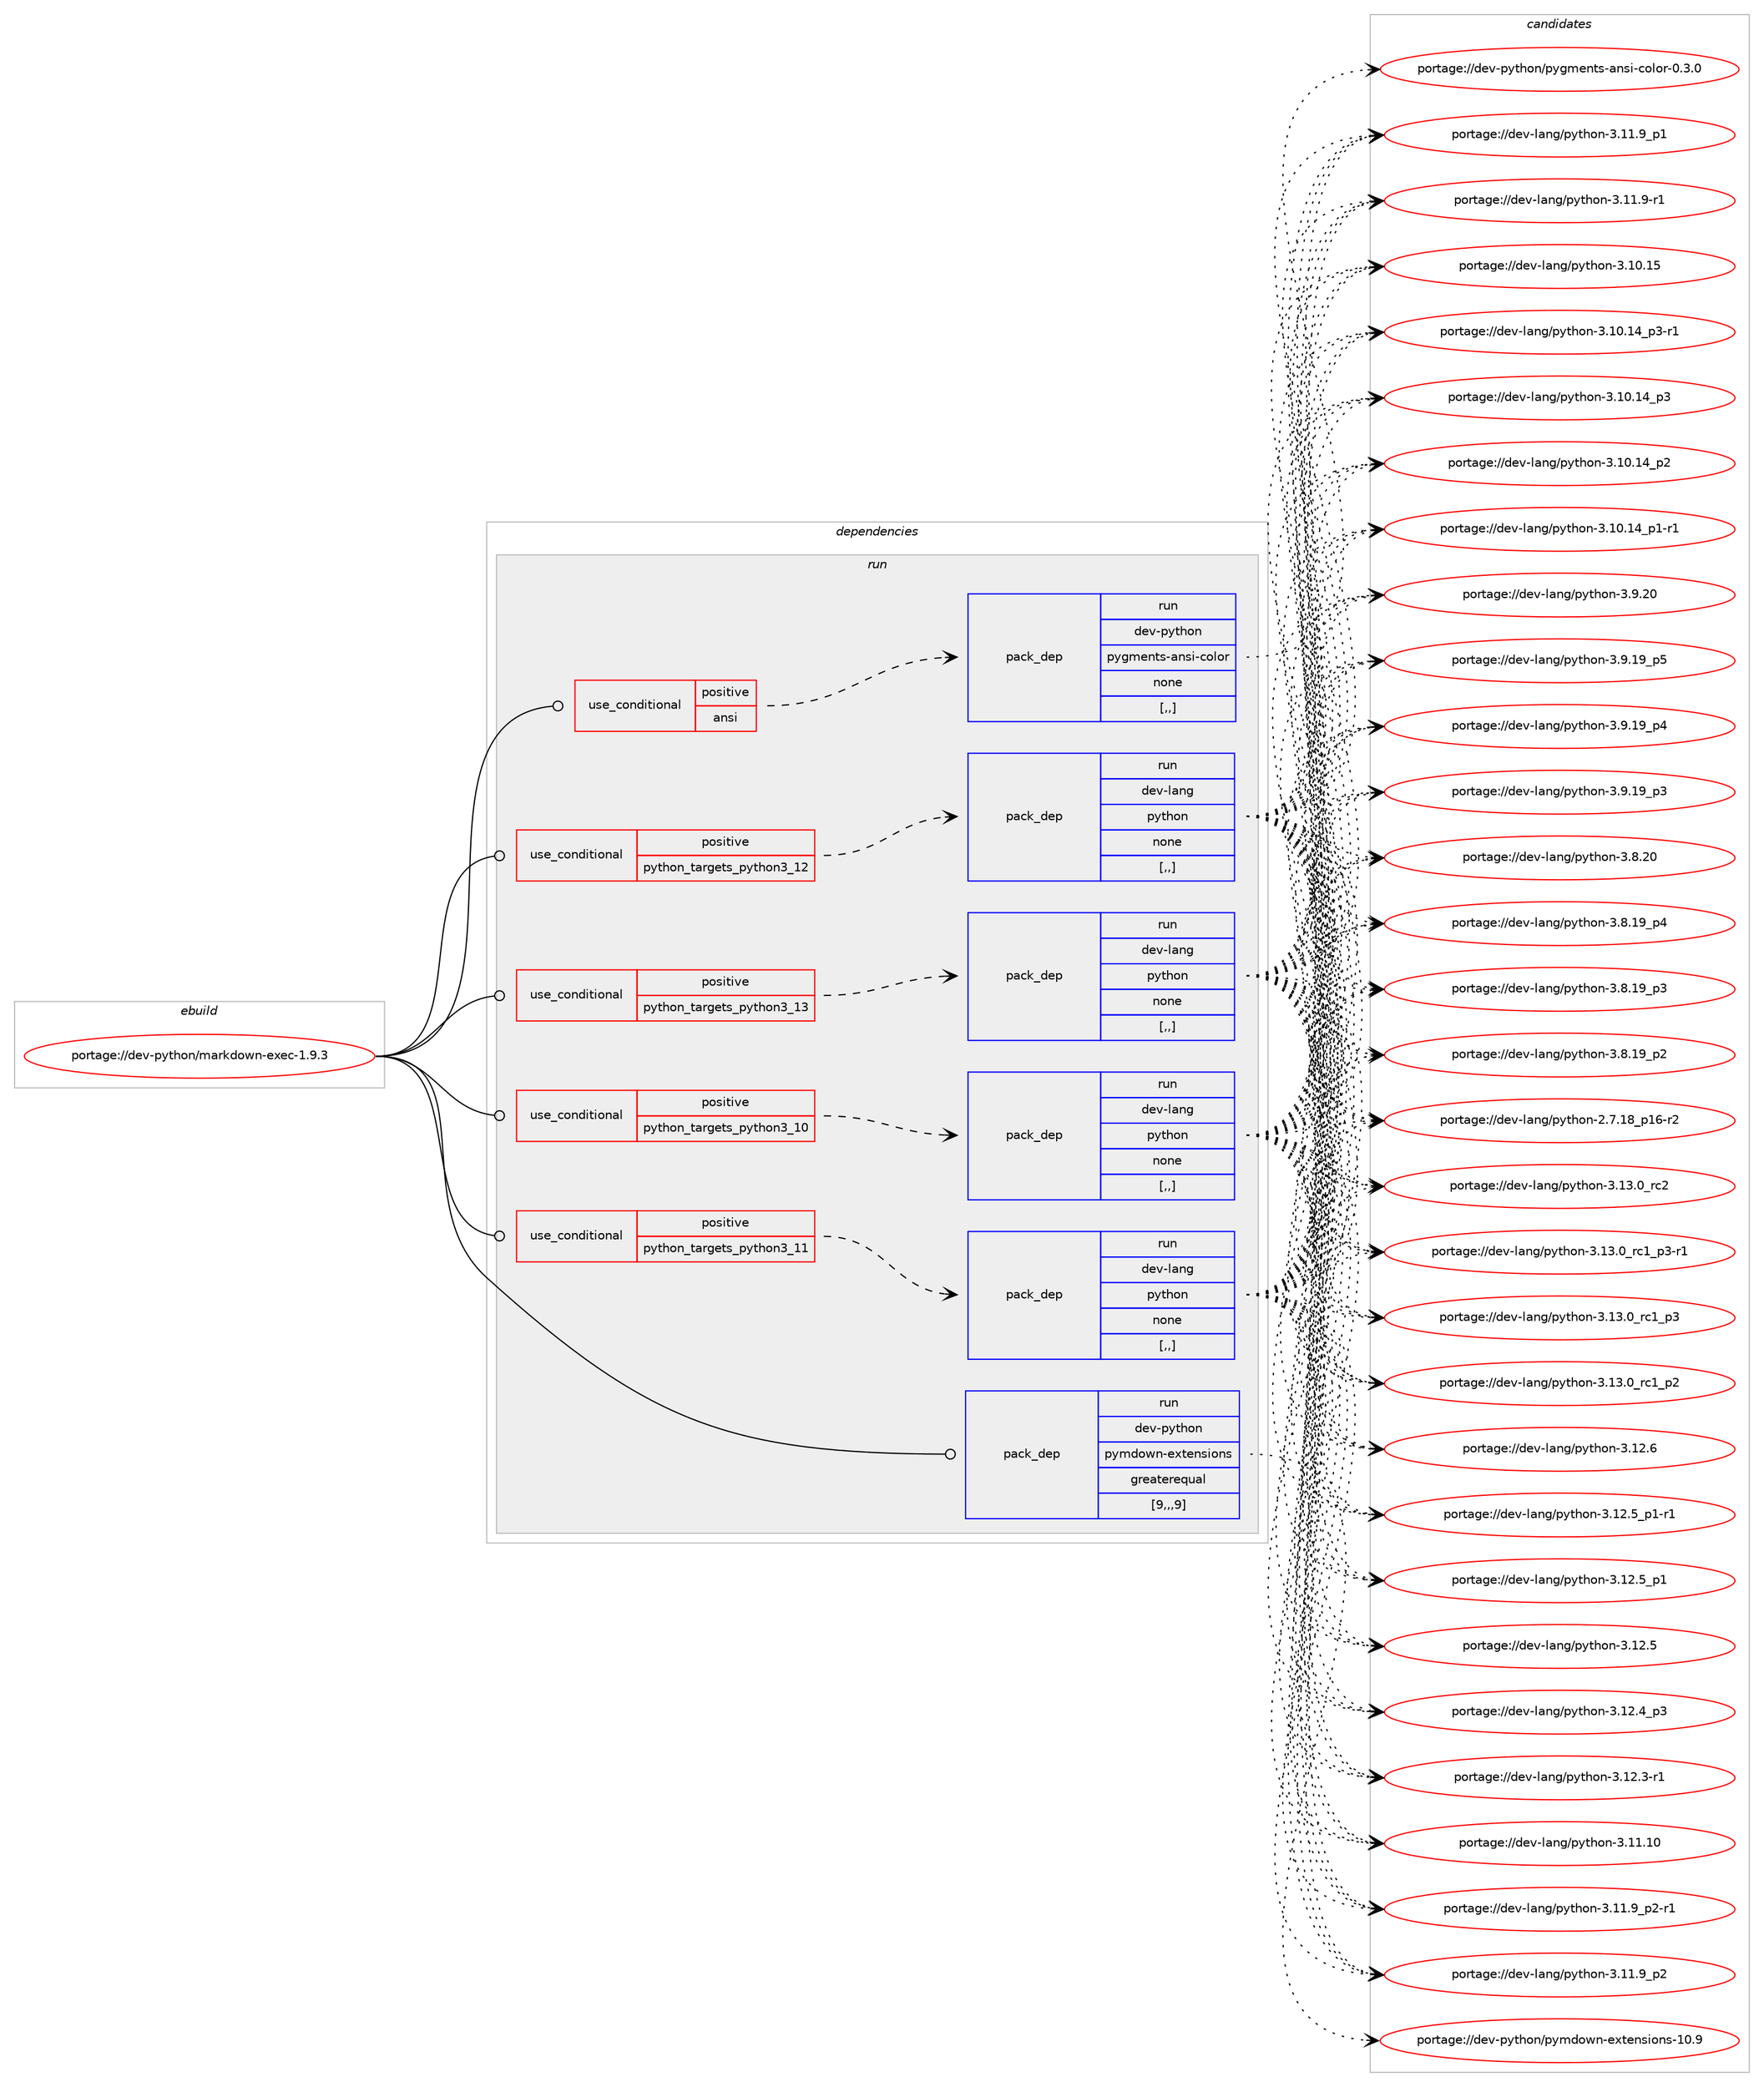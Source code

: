digraph prolog {

# *************
# Graph options
# *************

newrank=true;
concentrate=true;
compound=true;
graph [rankdir=LR,fontname=Helvetica,fontsize=10,ranksep=1.5];#, ranksep=2.5, nodesep=0.2];
edge  [arrowhead=vee];
node  [fontname=Helvetica,fontsize=10];

# **********
# The ebuild
# **********

subgraph cluster_leftcol {
color=gray;
label=<<i>ebuild</i>>;
id [label="portage://dev-python/markdown-exec-1.9.3", color=red, width=4, href="../dev-python/markdown-exec-1.9.3.svg"];
}

# ****************
# The dependencies
# ****************

subgraph cluster_midcol {
color=gray;
label=<<i>dependencies</i>>;
subgraph cluster_compile {
fillcolor="#eeeeee";
style=filled;
label=<<i>compile</i>>;
}
subgraph cluster_compileandrun {
fillcolor="#eeeeee";
style=filled;
label=<<i>compile and run</i>>;
}
subgraph cluster_run {
fillcolor="#eeeeee";
style=filled;
label=<<i>run</i>>;
subgraph cond164922 {
dependency645065 [label=<<TABLE BORDER="0" CELLBORDER="1" CELLSPACING="0" CELLPADDING="4"><TR><TD ROWSPAN="3" CELLPADDING="10">use_conditional</TD></TR><TR><TD>positive</TD></TR><TR><TD>ansi</TD></TR></TABLE>>, shape=none, color=red];
subgraph pack475324 {
dependency645066 [label=<<TABLE BORDER="0" CELLBORDER="1" CELLSPACING="0" CELLPADDING="4" WIDTH="220"><TR><TD ROWSPAN="6" CELLPADDING="30">pack_dep</TD></TR><TR><TD WIDTH="110">run</TD></TR><TR><TD>dev-python</TD></TR><TR><TD>pygments-ansi-color</TD></TR><TR><TD>none</TD></TR><TR><TD>[,,]</TD></TR></TABLE>>, shape=none, color=blue];
}
dependency645065:e -> dependency645066:w [weight=20,style="dashed",arrowhead="vee"];
}
id:e -> dependency645065:w [weight=20,style="solid",arrowhead="odot"];
subgraph cond164923 {
dependency645067 [label=<<TABLE BORDER="0" CELLBORDER="1" CELLSPACING="0" CELLPADDING="4"><TR><TD ROWSPAN="3" CELLPADDING="10">use_conditional</TD></TR><TR><TD>positive</TD></TR><TR><TD>python_targets_python3_10</TD></TR></TABLE>>, shape=none, color=red];
subgraph pack475325 {
dependency645068 [label=<<TABLE BORDER="0" CELLBORDER="1" CELLSPACING="0" CELLPADDING="4" WIDTH="220"><TR><TD ROWSPAN="6" CELLPADDING="30">pack_dep</TD></TR><TR><TD WIDTH="110">run</TD></TR><TR><TD>dev-lang</TD></TR><TR><TD>python</TD></TR><TR><TD>none</TD></TR><TR><TD>[,,]</TD></TR></TABLE>>, shape=none, color=blue];
}
dependency645067:e -> dependency645068:w [weight=20,style="dashed",arrowhead="vee"];
}
id:e -> dependency645067:w [weight=20,style="solid",arrowhead="odot"];
subgraph cond164924 {
dependency645069 [label=<<TABLE BORDER="0" CELLBORDER="1" CELLSPACING="0" CELLPADDING="4"><TR><TD ROWSPAN="3" CELLPADDING="10">use_conditional</TD></TR><TR><TD>positive</TD></TR><TR><TD>python_targets_python3_11</TD></TR></TABLE>>, shape=none, color=red];
subgraph pack475326 {
dependency645070 [label=<<TABLE BORDER="0" CELLBORDER="1" CELLSPACING="0" CELLPADDING="4" WIDTH="220"><TR><TD ROWSPAN="6" CELLPADDING="30">pack_dep</TD></TR><TR><TD WIDTH="110">run</TD></TR><TR><TD>dev-lang</TD></TR><TR><TD>python</TD></TR><TR><TD>none</TD></TR><TR><TD>[,,]</TD></TR></TABLE>>, shape=none, color=blue];
}
dependency645069:e -> dependency645070:w [weight=20,style="dashed",arrowhead="vee"];
}
id:e -> dependency645069:w [weight=20,style="solid",arrowhead="odot"];
subgraph cond164925 {
dependency645071 [label=<<TABLE BORDER="0" CELLBORDER="1" CELLSPACING="0" CELLPADDING="4"><TR><TD ROWSPAN="3" CELLPADDING="10">use_conditional</TD></TR><TR><TD>positive</TD></TR><TR><TD>python_targets_python3_12</TD></TR></TABLE>>, shape=none, color=red];
subgraph pack475327 {
dependency645072 [label=<<TABLE BORDER="0" CELLBORDER="1" CELLSPACING="0" CELLPADDING="4" WIDTH="220"><TR><TD ROWSPAN="6" CELLPADDING="30">pack_dep</TD></TR><TR><TD WIDTH="110">run</TD></TR><TR><TD>dev-lang</TD></TR><TR><TD>python</TD></TR><TR><TD>none</TD></TR><TR><TD>[,,]</TD></TR></TABLE>>, shape=none, color=blue];
}
dependency645071:e -> dependency645072:w [weight=20,style="dashed",arrowhead="vee"];
}
id:e -> dependency645071:w [weight=20,style="solid",arrowhead="odot"];
subgraph cond164926 {
dependency645073 [label=<<TABLE BORDER="0" CELLBORDER="1" CELLSPACING="0" CELLPADDING="4"><TR><TD ROWSPAN="3" CELLPADDING="10">use_conditional</TD></TR><TR><TD>positive</TD></TR><TR><TD>python_targets_python3_13</TD></TR></TABLE>>, shape=none, color=red];
subgraph pack475328 {
dependency645074 [label=<<TABLE BORDER="0" CELLBORDER="1" CELLSPACING="0" CELLPADDING="4" WIDTH="220"><TR><TD ROWSPAN="6" CELLPADDING="30">pack_dep</TD></TR><TR><TD WIDTH="110">run</TD></TR><TR><TD>dev-lang</TD></TR><TR><TD>python</TD></TR><TR><TD>none</TD></TR><TR><TD>[,,]</TD></TR></TABLE>>, shape=none, color=blue];
}
dependency645073:e -> dependency645074:w [weight=20,style="dashed",arrowhead="vee"];
}
id:e -> dependency645073:w [weight=20,style="solid",arrowhead="odot"];
subgraph pack475329 {
dependency645075 [label=<<TABLE BORDER="0" CELLBORDER="1" CELLSPACING="0" CELLPADDING="4" WIDTH="220"><TR><TD ROWSPAN="6" CELLPADDING="30">pack_dep</TD></TR><TR><TD WIDTH="110">run</TD></TR><TR><TD>dev-python</TD></TR><TR><TD>pymdown-extensions</TD></TR><TR><TD>greaterequal</TD></TR><TR><TD>[9,,,9]</TD></TR></TABLE>>, shape=none, color=blue];
}
id:e -> dependency645075:w [weight=20,style="solid",arrowhead="odot"];
}
}

# **************
# The candidates
# **************

subgraph cluster_choices {
rank=same;
color=gray;
label=<<i>candidates</i>>;

subgraph choice475324 {
color=black;
nodesep=1;
choice100101118451121211161041111104711212110310910111011611545971101151054599111108111114454846514648 [label="portage://dev-python/pygments-ansi-color-0.3.0", color=red, width=4,href="../dev-python/pygments-ansi-color-0.3.0.svg"];
dependency645066:e -> choice100101118451121211161041111104711212110310910111011611545971101151054599111108111114454846514648:w [style=dotted,weight="100"];
}
subgraph choice475325 {
color=black;
nodesep=1;
choice10010111845108971101034711212111610411111045514649514648951149950 [label="portage://dev-lang/python-3.13.0_rc2", color=red, width=4,href="../dev-lang/python-3.13.0_rc2.svg"];
choice1001011184510897110103471121211161041111104551464951464895114994995112514511449 [label="portage://dev-lang/python-3.13.0_rc1_p3-r1", color=red, width=4,href="../dev-lang/python-3.13.0_rc1_p3-r1.svg"];
choice100101118451089711010347112121116104111110455146495146489511499499511251 [label="portage://dev-lang/python-3.13.0_rc1_p3", color=red, width=4,href="../dev-lang/python-3.13.0_rc1_p3.svg"];
choice100101118451089711010347112121116104111110455146495146489511499499511250 [label="portage://dev-lang/python-3.13.0_rc1_p2", color=red, width=4,href="../dev-lang/python-3.13.0_rc1_p2.svg"];
choice10010111845108971101034711212111610411111045514649504654 [label="portage://dev-lang/python-3.12.6", color=red, width=4,href="../dev-lang/python-3.12.6.svg"];
choice1001011184510897110103471121211161041111104551464950465395112494511449 [label="portage://dev-lang/python-3.12.5_p1-r1", color=red, width=4,href="../dev-lang/python-3.12.5_p1-r1.svg"];
choice100101118451089711010347112121116104111110455146495046539511249 [label="portage://dev-lang/python-3.12.5_p1", color=red, width=4,href="../dev-lang/python-3.12.5_p1.svg"];
choice10010111845108971101034711212111610411111045514649504653 [label="portage://dev-lang/python-3.12.5", color=red, width=4,href="../dev-lang/python-3.12.5.svg"];
choice100101118451089711010347112121116104111110455146495046529511251 [label="portage://dev-lang/python-3.12.4_p3", color=red, width=4,href="../dev-lang/python-3.12.4_p3.svg"];
choice100101118451089711010347112121116104111110455146495046514511449 [label="portage://dev-lang/python-3.12.3-r1", color=red, width=4,href="../dev-lang/python-3.12.3-r1.svg"];
choice1001011184510897110103471121211161041111104551464949464948 [label="portage://dev-lang/python-3.11.10", color=red, width=4,href="../dev-lang/python-3.11.10.svg"];
choice1001011184510897110103471121211161041111104551464949465795112504511449 [label="portage://dev-lang/python-3.11.9_p2-r1", color=red, width=4,href="../dev-lang/python-3.11.9_p2-r1.svg"];
choice100101118451089711010347112121116104111110455146494946579511250 [label="portage://dev-lang/python-3.11.9_p2", color=red, width=4,href="../dev-lang/python-3.11.9_p2.svg"];
choice100101118451089711010347112121116104111110455146494946579511249 [label="portage://dev-lang/python-3.11.9_p1", color=red, width=4,href="../dev-lang/python-3.11.9_p1.svg"];
choice100101118451089711010347112121116104111110455146494946574511449 [label="portage://dev-lang/python-3.11.9-r1", color=red, width=4,href="../dev-lang/python-3.11.9-r1.svg"];
choice1001011184510897110103471121211161041111104551464948464953 [label="portage://dev-lang/python-3.10.15", color=red, width=4,href="../dev-lang/python-3.10.15.svg"];
choice100101118451089711010347112121116104111110455146494846495295112514511449 [label="portage://dev-lang/python-3.10.14_p3-r1", color=red, width=4,href="../dev-lang/python-3.10.14_p3-r1.svg"];
choice10010111845108971101034711212111610411111045514649484649529511251 [label="portage://dev-lang/python-3.10.14_p3", color=red, width=4,href="../dev-lang/python-3.10.14_p3.svg"];
choice10010111845108971101034711212111610411111045514649484649529511250 [label="portage://dev-lang/python-3.10.14_p2", color=red, width=4,href="../dev-lang/python-3.10.14_p2.svg"];
choice100101118451089711010347112121116104111110455146494846495295112494511449 [label="portage://dev-lang/python-3.10.14_p1-r1", color=red, width=4,href="../dev-lang/python-3.10.14_p1-r1.svg"];
choice10010111845108971101034711212111610411111045514657465048 [label="portage://dev-lang/python-3.9.20", color=red, width=4,href="../dev-lang/python-3.9.20.svg"];
choice100101118451089711010347112121116104111110455146574649579511253 [label="portage://dev-lang/python-3.9.19_p5", color=red, width=4,href="../dev-lang/python-3.9.19_p5.svg"];
choice100101118451089711010347112121116104111110455146574649579511252 [label="portage://dev-lang/python-3.9.19_p4", color=red, width=4,href="../dev-lang/python-3.9.19_p4.svg"];
choice100101118451089711010347112121116104111110455146574649579511251 [label="portage://dev-lang/python-3.9.19_p3", color=red, width=4,href="../dev-lang/python-3.9.19_p3.svg"];
choice10010111845108971101034711212111610411111045514656465048 [label="portage://dev-lang/python-3.8.20", color=red, width=4,href="../dev-lang/python-3.8.20.svg"];
choice100101118451089711010347112121116104111110455146564649579511252 [label="portage://dev-lang/python-3.8.19_p4", color=red, width=4,href="../dev-lang/python-3.8.19_p4.svg"];
choice100101118451089711010347112121116104111110455146564649579511251 [label="portage://dev-lang/python-3.8.19_p3", color=red, width=4,href="../dev-lang/python-3.8.19_p3.svg"];
choice100101118451089711010347112121116104111110455146564649579511250 [label="portage://dev-lang/python-3.8.19_p2", color=red, width=4,href="../dev-lang/python-3.8.19_p2.svg"];
choice100101118451089711010347112121116104111110455046554649569511249544511450 [label="portage://dev-lang/python-2.7.18_p16-r2", color=red, width=4,href="../dev-lang/python-2.7.18_p16-r2.svg"];
dependency645068:e -> choice10010111845108971101034711212111610411111045514649514648951149950:w [style=dotted,weight="100"];
dependency645068:e -> choice1001011184510897110103471121211161041111104551464951464895114994995112514511449:w [style=dotted,weight="100"];
dependency645068:e -> choice100101118451089711010347112121116104111110455146495146489511499499511251:w [style=dotted,weight="100"];
dependency645068:e -> choice100101118451089711010347112121116104111110455146495146489511499499511250:w [style=dotted,weight="100"];
dependency645068:e -> choice10010111845108971101034711212111610411111045514649504654:w [style=dotted,weight="100"];
dependency645068:e -> choice1001011184510897110103471121211161041111104551464950465395112494511449:w [style=dotted,weight="100"];
dependency645068:e -> choice100101118451089711010347112121116104111110455146495046539511249:w [style=dotted,weight="100"];
dependency645068:e -> choice10010111845108971101034711212111610411111045514649504653:w [style=dotted,weight="100"];
dependency645068:e -> choice100101118451089711010347112121116104111110455146495046529511251:w [style=dotted,weight="100"];
dependency645068:e -> choice100101118451089711010347112121116104111110455146495046514511449:w [style=dotted,weight="100"];
dependency645068:e -> choice1001011184510897110103471121211161041111104551464949464948:w [style=dotted,weight="100"];
dependency645068:e -> choice1001011184510897110103471121211161041111104551464949465795112504511449:w [style=dotted,weight="100"];
dependency645068:e -> choice100101118451089711010347112121116104111110455146494946579511250:w [style=dotted,weight="100"];
dependency645068:e -> choice100101118451089711010347112121116104111110455146494946579511249:w [style=dotted,weight="100"];
dependency645068:e -> choice100101118451089711010347112121116104111110455146494946574511449:w [style=dotted,weight="100"];
dependency645068:e -> choice1001011184510897110103471121211161041111104551464948464953:w [style=dotted,weight="100"];
dependency645068:e -> choice100101118451089711010347112121116104111110455146494846495295112514511449:w [style=dotted,weight="100"];
dependency645068:e -> choice10010111845108971101034711212111610411111045514649484649529511251:w [style=dotted,weight="100"];
dependency645068:e -> choice10010111845108971101034711212111610411111045514649484649529511250:w [style=dotted,weight="100"];
dependency645068:e -> choice100101118451089711010347112121116104111110455146494846495295112494511449:w [style=dotted,weight="100"];
dependency645068:e -> choice10010111845108971101034711212111610411111045514657465048:w [style=dotted,weight="100"];
dependency645068:e -> choice100101118451089711010347112121116104111110455146574649579511253:w [style=dotted,weight="100"];
dependency645068:e -> choice100101118451089711010347112121116104111110455146574649579511252:w [style=dotted,weight="100"];
dependency645068:e -> choice100101118451089711010347112121116104111110455146574649579511251:w [style=dotted,weight="100"];
dependency645068:e -> choice10010111845108971101034711212111610411111045514656465048:w [style=dotted,weight="100"];
dependency645068:e -> choice100101118451089711010347112121116104111110455146564649579511252:w [style=dotted,weight="100"];
dependency645068:e -> choice100101118451089711010347112121116104111110455146564649579511251:w [style=dotted,weight="100"];
dependency645068:e -> choice100101118451089711010347112121116104111110455146564649579511250:w [style=dotted,weight="100"];
dependency645068:e -> choice100101118451089711010347112121116104111110455046554649569511249544511450:w [style=dotted,weight="100"];
}
subgraph choice475326 {
color=black;
nodesep=1;
choice10010111845108971101034711212111610411111045514649514648951149950 [label="portage://dev-lang/python-3.13.0_rc2", color=red, width=4,href="../dev-lang/python-3.13.0_rc2.svg"];
choice1001011184510897110103471121211161041111104551464951464895114994995112514511449 [label="portage://dev-lang/python-3.13.0_rc1_p3-r1", color=red, width=4,href="../dev-lang/python-3.13.0_rc1_p3-r1.svg"];
choice100101118451089711010347112121116104111110455146495146489511499499511251 [label="portage://dev-lang/python-3.13.0_rc1_p3", color=red, width=4,href="../dev-lang/python-3.13.0_rc1_p3.svg"];
choice100101118451089711010347112121116104111110455146495146489511499499511250 [label="portage://dev-lang/python-3.13.0_rc1_p2", color=red, width=4,href="../dev-lang/python-3.13.0_rc1_p2.svg"];
choice10010111845108971101034711212111610411111045514649504654 [label="portage://dev-lang/python-3.12.6", color=red, width=4,href="../dev-lang/python-3.12.6.svg"];
choice1001011184510897110103471121211161041111104551464950465395112494511449 [label="portage://dev-lang/python-3.12.5_p1-r1", color=red, width=4,href="../dev-lang/python-3.12.5_p1-r1.svg"];
choice100101118451089711010347112121116104111110455146495046539511249 [label="portage://dev-lang/python-3.12.5_p1", color=red, width=4,href="../dev-lang/python-3.12.5_p1.svg"];
choice10010111845108971101034711212111610411111045514649504653 [label="portage://dev-lang/python-3.12.5", color=red, width=4,href="../dev-lang/python-3.12.5.svg"];
choice100101118451089711010347112121116104111110455146495046529511251 [label="portage://dev-lang/python-3.12.4_p3", color=red, width=4,href="../dev-lang/python-3.12.4_p3.svg"];
choice100101118451089711010347112121116104111110455146495046514511449 [label="portage://dev-lang/python-3.12.3-r1", color=red, width=4,href="../dev-lang/python-3.12.3-r1.svg"];
choice1001011184510897110103471121211161041111104551464949464948 [label="portage://dev-lang/python-3.11.10", color=red, width=4,href="../dev-lang/python-3.11.10.svg"];
choice1001011184510897110103471121211161041111104551464949465795112504511449 [label="portage://dev-lang/python-3.11.9_p2-r1", color=red, width=4,href="../dev-lang/python-3.11.9_p2-r1.svg"];
choice100101118451089711010347112121116104111110455146494946579511250 [label="portage://dev-lang/python-3.11.9_p2", color=red, width=4,href="../dev-lang/python-3.11.9_p2.svg"];
choice100101118451089711010347112121116104111110455146494946579511249 [label="portage://dev-lang/python-3.11.9_p1", color=red, width=4,href="../dev-lang/python-3.11.9_p1.svg"];
choice100101118451089711010347112121116104111110455146494946574511449 [label="portage://dev-lang/python-3.11.9-r1", color=red, width=4,href="../dev-lang/python-3.11.9-r1.svg"];
choice1001011184510897110103471121211161041111104551464948464953 [label="portage://dev-lang/python-3.10.15", color=red, width=4,href="../dev-lang/python-3.10.15.svg"];
choice100101118451089711010347112121116104111110455146494846495295112514511449 [label="portage://dev-lang/python-3.10.14_p3-r1", color=red, width=4,href="../dev-lang/python-3.10.14_p3-r1.svg"];
choice10010111845108971101034711212111610411111045514649484649529511251 [label="portage://dev-lang/python-3.10.14_p3", color=red, width=4,href="../dev-lang/python-3.10.14_p3.svg"];
choice10010111845108971101034711212111610411111045514649484649529511250 [label="portage://dev-lang/python-3.10.14_p2", color=red, width=4,href="../dev-lang/python-3.10.14_p2.svg"];
choice100101118451089711010347112121116104111110455146494846495295112494511449 [label="portage://dev-lang/python-3.10.14_p1-r1", color=red, width=4,href="../dev-lang/python-3.10.14_p1-r1.svg"];
choice10010111845108971101034711212111610411111045514657465048 [label="portage://dev-lang/python-3.9.20", color=red, width=4,href="../dev-lang/python-3.9.20.svg"];
choice100101118451089711010347112121116104111110455146574649579511253 [label="portage://dev-lang/python-3.9.19_p5", color=red, width=4,href="../dev-lang/python-3.9.19_p5.svg"];
choice100101118451089711010347112121116104111110455146574649579511252 [label="portage://dev-lang/python-3.9.19_p4", color=red, width=4,href="../dev-lang/python-3.9.19_p4.svg"];
choice100101118451089711010347112121116104111110455146574649579511251 [label="portage://dev-lang/python-3.9.19_p3", color=red, width=4,href="../dev-lang/python-3.9.19_p3.svg"];
choice10010111845108971101034711212111610411111045514656465048 [label="portage://dev-lang/python-3.8.20", color=red, width=4,href="../dev-lang/python-3.8.20.svg"];
choice100101118451089711010347112121116104111110455146564649579511252 [label="portage://dev-lang/python-3.8.19_p4", color=red, width=4,href="../dev-lang/python-3.8.19_p4.svg"];
choice100101118451089711010347112121116104111110455146564649579511251 [label="portage://dev-lang/python-3.8.19_p3", color=red, width=4,href="../dev-lang/python-3.8.19_p3.svg"];
choice100101118451089711010347112121116104111110455146564649579511250 [label="portage://dev-lang/python-3.8.19_p2", color=red, width=4,href="../dev-lang/python-3.8.19_p2.svg"];
choice100101118451089711010347112121116104111110455046554649569511249544511450 [label="portage://dev-lang/python-2.7.18_p16-r2", color=red, width=4,href="../dev-lang/python-2.7.18_p16-r2.svg"];
dependency645070:e -> choice10010111845108971101034711212111610411111045514649514648951149950:w [style=dotted,weight="100"];
dependency645070:e -> choice1001011184510897110103471121211161041111104551464951464895114994995112514511449:w [style=dotted,weight="100"];
dependency645070:e -> choice100101118451089711010347112121116104111110455146495146489511499499511251:w [style=dotted,weight="100"];
dependency645070:e -> choice100101118451089711010347112121116104111110455146495146489511499499511250:w [style=dotted,weight="100"];
dependency645070:e -> choice10010111845108971101034711212111610411111045514649504654:w [style=dotted,weight="100"];
dependency645070:e -> choice1001011184510897110103471121211161041111104551464950465395112494511449:w [style=dotted,weight="100"];
dependency645070:e -> choice100101118451089711010347112121116104111110455146495046539511249:w [style=dotted,weight="100"];
dependency645070:e -> choice10010111845108971101034711212111610411111045514649504653:w [style=dotted,weight="100"];
dependency645070:e -> choice100101118451089711010347112121116104111110455146495046529511251:w [style=dotted,weight="100"];
dependency645070:e -> choice100101118451089711010347112121116104111110455146495046514511449:w [style=dotted,weight="100"];
dependency645070:e -> choice1001011184510897110103471121211161041111104551464949464948:w [style=dotted,weight="100"];
dependency645070:e -> choice1001011184510897110103471121211161041111104551464949465795112504511449:w [style=dotted,weight="100"];
dependency645070:e -> choice100101118451089711010347112121116104111110455146494946579511250:w [style=dotted,weight="100"];
dependency645070:e -> choice100101118451089711010347112121116104111110455146494946579511249:w [style=dotted,weight="100"];
dependency645070:e -> choice100101118451089711010347112121116104111110455146494946574511449:w [style=dotted,weight="100"];
dependency645070:e -> choice1001011184510897110103471121211161041111104551464948464953:w [style=dotted,weight="100"];
dependency645070:e -> choice100101118451089711010347112121116104111110455146494846495295112514511449:w [style=dotted,weight="100"];
dependency645070:e -> choice10010111845108971101034711212111610411111045514649484649529511251:w [style=dotted,weight="100"];
dependency645070:e -> choice10010111845108971101034711212111610411111045514649484649529511250:w [style=dotted,weight="100"];
dependency645070:e -> choice100101118451089711010347112121116104111110455146494846495295112494511449:w [style=dotted,weight="100"];
dependency645070:e -> choice10010111845108971101034711212111610411111045514657465048:w [style=dotted,weight="100"];
dependency645070:e -> choice100101118451089711010347112121116104111110455146574649579511253:w [style=dotted,weight="100"];
dependency645070:e -> choice100101118451089711010347112121116104111110455146574649579511252:w [style=dotted,weight="100"];
dependency645070:e -> choice100101118451089711010347112121116104111110455146574649579511251:w [style=dotted,weight="100"];
dependency645070:e -> choice10010111845108971101034711212111610411111045514656465048:w [style=dotted,weight="100"];
dependency645070:e -> choice100101118451089711010347112121116104111110455146564649579511252:w [style=dotted,weight="100"];
dependency645070:e -> choice100101118451089711010347112121116104111110455146564649579511251:w [style=dotted,weight="100"];
dependency645070:e -> choice100101118451089711010347112121116104111110455146564649579511250:w [style=dotted,weight="100"];
dependency645070:e -> choice100101118451089711010347112121116104111110455046554649569511249544511450:w [style=dotted,weight="100"];
}
subgraph choice475327 {
color=black;
nodesep=1;
choice10010111845108971101034711212111610411111045514649514648951149950 [label="portage://dev-lang/python-3.13.0_rc2", color=red, width=4,href="../dev-lang/python-3.13.0_rc2.svg"];
choice1001011184510897110103471121211161041111104551464951464895114994995112514511449 [label="portage://dev-lang/python-3.13.0_rc1_p3-r1", color=red, width=4,href="../dev-lang/python-3.13.0_rc1_p3-r1.svg"];
choice100101118451089711010347112121116104111110455146495146489511499499511251 [label="portage://dev-lang/python-3.13.0_rc1_p3", color=red, width=4,href="../dev-lang/python-3.13.0_rc1_p3.svg"];
choice100101118451089711010347112121116104111110455146495146489511499499511250 [label="portage://dev-lang/python-3.13.0_rc1_p2", color=red, width=4,href="../dev-lang/python-3.13.0_rc1_p2.svg"];
choice10010111845108971101034711212111610411111045514649504654 [label="portage://dev-lang/python-3.12.6", color=red, width=4,href="../dev-lang/python-3.12.6.svg"];
choice1001011184510897110103471121211161041111104551464950465395112494511449 [label="portage://dev-lang/python-3.12.5_p1-r1", color=red, width=4,href="../dev-lang/python-3.12.5_p1-r1.svg"];
choice100101118451089711010347112121116104111110455146495046539511249 [label="portage://dev-lang/python-3.12.5_p1", color=red, width=4,href="../dev-lang/python-3.12.5_p1.svg"];
choice10010111845108971101034711212111610411111045514649504653 [label="portage://dev-lang/python-3.12.5", color=red, width=4,href="../dev-lang/python-3.12.5.svg"];
choice100101118451089711010347112121116104111110455146495046529511251 [label="portage://dev-lang/python-3.12.4_p3", color=red, width=4,href="../dev-lang/python-3.12.4_p3.svg"];
choice100101118451089711010347112121116104111110455146495046514511449 [label="portage://dev-lang/python-3.12.3-r1", color=red, width=4,href="../dev-lang/python-3.12.3-r1.svg"];
choice1001011184510897110103471121211161041111104551464949464948 [label="portage://dev-lang/python-3.11.10", color=red, width=4,href="../dev-lang/python-3.11.10.svg"];
choice1001011184510897110103471121211161041111104551464949465795112504511449 [label="portage://dev-lang/python-3.11.9_p2-r1", color=red, width=4,href="../dev-lang/python-3.11.9_p2-r1.svg"];
choice100101118451089711010347112121116104111110455146494946579511250 [label="portage://dev-lang/python-3.11.9_p2", color=red, width=4,href="../dev-lang/python-3.11.9_p2.svg"];
choice100101118451089711010347112121116104111110455146494946579511249 [label="portage://dev-lang/python-3.11.9_p1", color=red, width=4,href="../dev-lang/python-3.11.9_p1.svg"];
choice100101118451089711010347112121116104111110455146494946574511449 [label="portage://dev-lang/python-3.11.9-r1", color=red, width=4,href="../dev-lang/python-3.11.9-r1.svg"];
choice1001011184510897110103471121211161041111104551464948464953 [label="portage://dev-lang/python-3.10.15", color=red, width=4,href="../dev-lang/python-3.10.15.svg"];
choice100101118451089711010347112121116104111110455146494846495295112514511449 [label="portage://dev-lang/python-3.10.14_p3-r1", color=red, width=4,href="../dev-lang/python-3.10.14_p3-r1.svg"];
choice10010111845108971101034711212111610411111045514649484649529511251 [label="portage://dev-lang/python-3.10.14_p3", color=red, width=4,href="../dev-lang/python-3.10.14_p3.svg"];
choice10010111845108971101034711212111610411111045514649484649529511250 [label="portage://dev-lang/python-3.10.14_p2", color=red, width=4,href="../dev-lang/python-3.10.14_p2.svg"];
choice100101118451089711010347112121116104111110455146494846495295112494511449 [label="portage://dev-lang/python-3.10.14_p1-r1", color=red, width=4,href="../dev-lang/python-3.10.14_p1-r1.svg"];
choice10010111845108971101034711212111610411111045514657465048 [label="portage://dev-lang/python-3.9.20", color=red, width=4,href="../dev-lang/python-3.9.20.svg"];
choice100101118451089711010347112121116104111110455146574649579511253 [label="portage://dev-lang/python-3.9.19_p5", color=red, width=4,href="../dev-lang/python-3.9.19_p5.svg"];
choice100101118451089711010347112121116104111110455146574649579511252 [label="portage://dev-lang/python-3.9.19_p4", color=red, width=4,href="../dev-lang/python-3.9.19_p4.svg"];
choice100101118451089711010347112121116104111110455146574649579511251 [label="portage://dev-lang/python-3.9.19_p3", color=red, width=4,href="../dev-lang/python-3.9.19_p3.svg"];
choice10010111845108971101034711212111610411111045514656465048 [label="portage://dev-lang/python-3.8.20", color=red, width=4,href="../dev-lang/python-3.8.20.svg"];
choice100101118451089711010347112121116104111110455146564649579511252 [label="portage://dev-lang/python-3.8.19_p4", color=red, width=4,href="../dev-lang/python-3.8.19_p4.svg"];
choice100101118451089711010347112121116104111110455146564649579511251 [label="portage://dev-lang/python-3.8.19_p3", color=red, width=4,href="../dev-lang/python-3.8.19_p3.svg"];
choice100101118451089711010347112121116104111110455146564649579511250 [label="portage://dev-lang/python-3.8.19_p2", color=red, width=4,href="../dev-lang/python-3.8.19_p2.svg"];
choice100101118451089711010347112121116104111110455046554649569511249544511450 [label="portage://dev-lang/python-2.7.18_p16-r2", color=red, width=4,href="../dev-lang/python-2.7.18_p16-r2.svg"];
dependency645072:e -> choice10010111845108971101034711212111610411111045514649514648951149950:w [style=dotted,weight="100"];
dependency645072:e -> choice1001011184510897110103471121211161041111104551464951464895114994995112514511449:w [style=dotted,weight="100"];
dependency645072:e -> choice100101118451089711010347112121116104111110455146495146489511499499511251:w [style=dotted,weight="100"];
dependency645072:e -> choice100101118451089711010347112121116104111110455146495146489511499499511250:w [style=dotted,weight="100"];
dependency645072:e -> choice10010111845108971101034711212111610411111045514649504654:w [style=dotted,weight="100"];
dependency645072:e -> choice1001011184510897110103471121211161041111104551464950465395112494511449:w [style=dotted,weight="100"];
dependency645072:e -> choice100101118451089711010347112121116104111110455146495046539511249:w [style=dotted,weight="100"];
dependency645072:e -> choice10010111845108971101034711212111610411111045514649504653:w [style=dotted,weight="100"];
dependency645072:e -> choice100101118451089711010347112121116104111110455146495046529511251:w [style=dotted,weight="100"];
dependency645072:e -> choice100101118451089711010347112121116104111110455146495046514511449:w [style=dotted,weight="100"];
dependency645072:e -> choice1001011184510897110103471121211161041111104551464949464948:w [style=dotted,weight="100"];
dependency645072:e -> choice1001011184510897110103471121211161041111104551464949465795112504511449:w [style=dotted,weight="100"];
dependency645072:e -> choice100101118451089711010347112121116104111110455146494946579511250:w [style=dotted,weight="100"];
dependency645072:e -> choice100101118451089711010347112121116104111110455146494946579511249:w [style=dotted,weight="100"];
dependency645072:e -> choice100101118451089711010347112121116104111110455146494946574511449:w [style=dotted,weight="100"];
dependency645072:e -> choice1001011184510897110103471121211161041111104551464948464953:w [style=dotted,weight="100"];
dependency645072:e -> choice100101118451089711010347112121116104111110455146494846495295112514511449:w [style=dotted,weight="100"];
dependency645072:e -> choice10010111845108971101034711212111610411111045514649484649529511251:w [style=dotted,weight="100"];
dependency645072:e -> choice10010111845108971101034711212111610411111045514649484649529511250:w [style=dotted,weight="100"];
dependency645072:e -> choice100101118451089711010347112121116104111110455146494846495295112494511449:w [style=dotted,weight="100"];
dependency645072:e -> choice10010111845108971101034711212111610411111045514657465048:w [style=dotted,weight="100"];
dependency645072:e -> choice100101118451089711010347112121116104111110455146574649579511253:w [style=dotted,weight="100"];
dependency645072:e -> choice100101118451089711010347112121116104111110455146574649579511252:w [style=dotted,weight="100"];
dependency645072:e -> choice100101118451089711010347112121116104111110455146574649579511251:w [style=dotted,weight="100"];
dependency645072:e -> choice10010111845108971101034711212111610411111045514656465048:w [style=dotted,weight="100"];
dependency645072:e -> choice100101118451089711010347112121116104111110455146564649579511252:w [style=dotted,weight="100"];
dependency645072:e -> choice100101118451089711010347112121116104111110455146564649579511251:w [style=dotted,weight="100"];
dependency645072:e -> choice100101118451089711010347112121116104111110455146564649579511250:w [style=dotted,weight="100"];
dependency645072:e -> choice100101118451089711010347112121116104111110455046554649569511249544511450:w [style=dotted,weight="100"];
}
subgraph choice475328 {
color=black;
nodesep=1;
choice10010111845108971101034711212111610411111045514649514648951149950 [label="portage://dev-lang/python-3.13.0_rc2", color=red, width=4,href="../dev-lang/python-3.13.0_rc2.svg"];
choice1001011184510897110103471121211161041111104551464951464895114994995112514511449 [label="portage://dev-lang/python-3.13.0_rc1_p3-r1", color=red, width=4,href="../dev-lang/python-3.13.0_rc1_p3-r1.svg"];
choice100101118451089711010347112121116104111110455146495146489511499499511251 [label="portage://dev-lang/python-3.13.0_rc1_p3", color=red, width=4,href="../dev-lang/python-3.13.0_rc1_p3.svg"];
choice100101118451089711010347112121116104111110455146495146489511499499511250 [label="portage://dev-lang/python-3.13.0_rc1_p2", color=red, width=4,href="../dev-lang/python-3.13.0_rc1_p2.svg"];
choice10010111845108971101034711212111610411111045514649504654 [label="portage://dev-lang/python-3.12.6", color=red, width=4,href="../dev-lang/python-3.12.6.svg"];
choice1001011184510897110103471121211161041111104551464950465395112494511449 [label="portage://dev-lang/python-3.12.5_p1-r1", color=red, width=4,href="../dev-lang/python-3.12.5_p1-r1.svg"];
choice100101118451089711010347112121116104111110455146495046539511249 [label="portage://dev-lang/python-3.12.5_p1", color=red, width=4,href="../dev-lang/python-3.12.5_p1.svg"];
choice10010111845108971101034711212111610411111045514649504653 [label="portage://dev-lang/python-3.12.5", color=red, width=4,href="../dev-lang/python-3.12.5.svg"];
choice100101118451089711010347112121116104111110455146495046529511251 [label="portage://dev-lang/python-3.12.4_p3", color=red, width=4,href="../dev-lang/python-3.12.4_p3.svg"];
choice100101118451089711010347112121116104111110455146495046514511449 [label="portage://dev-lang/python-3.12.3-r1", color=red, width=4,href="../dev-lang/python-3.12.3-r1.svg"];
choice1001011184510897110103471121211161041111104551464949464948 [label="portage://dev-lang/python-3.11.10", color=red, width=4,href="../dev-lang/python-3.11.10.svg"];
choice1001011184510897110103471121211161041111104551464949465795112504511449 [label="portage://dev-lang/python-3.11.9_p2-r1", color=red, width=4,href="../dev-lang/python-3.11.9_p2-r1.svg"];
choice100101118451089711010347112121116104111110455146494946579511250 [label="portage://dev-lang/python-3.11.9_p2", color=red, width=4,href="../dev-lang/python-3.11.9_p2.svg"];
choice100101118451089711010347112121116104111110455146494946579511249 [label="portage://dev-lang/python-3.11.9_p1", color=red, width=4,href="../dev-lang/python-3.11.9_p1.svg"];
choice100101118451089711010347112121116104111110455146494946574511449 [label="portage://dev-lang/python-3.11.9-r1", color=red, width=4,href="../dev-lang/python-3.11.9-r1.svg"];
choice1001011184510897110103471121211161041111104551464948464953 [label="portage://dev-lang/python-3.10.15", color=red, width=4,href="../dev-lang/python-3.10.15.svg"];
choice100101118451089711010347112121116104111110455146494846495295112514511449 [label="portage://dev-lang/python-3.10.14_p3-r1", color=red, width=4,href="../dev-lang/python-3.10.14_p3-r1.svg"];
choice10010111845108971101034711212111610411111045514649484649529511251 [label="portage://dev-lang/python-3.10.14_p3", color=red, width=4,href="../dev-lang/python-3.10.14_p3.svg"];
choice10010111845108971101034711212111610411111045514649484649529511250 [label="portage://dev-lang/python-3.10.14_p2", color=red, width=4,href="../dev-lang/python-3.10.14_p2.svg"];
choice100101118451089711010347112121116104111110455146494846495295112494511449 [label="portage://dev-lang/python-3.10.14_p1-r1", color=red, width=4,href="../dev-lang/python-3.10.14_p1-r1.svg"];
choice10010111845108971101034711212111610411111045514657465048 [label="portage://dev-lang/python-3.9.20", color=red, width=4,href="../dev-lang/python-3.9.20.svg"];
choice100101118451089711010347112121116104111110455146574649579511253 [label="portage://dev-lang/python-3.9.19_p5", color=red, width=4,href="../dev-lang/python-3.9.19_p5.svg"];
choice100101118451089711010347112121116104111110455146574649579511252 [label="portage://dev-lang/python-3.9.19_p4", color=red, width=4,href="../dev-lang/python-3.9.19_p4.svg"];
choice100101118451089711010347112121116104111110455146574649579511251 [label="portage://dev-lang/python-3.9.19_p3", color=red, width=4,href="../dev-lang/python-3.9.19_p3.svg"];
choice10010111845108971101034711212111610411111045514656465048 [label="portage://dev-lang/python-3.8.20", color=red, width=4,href="../dev-lang/python-3.8.20.svg"];
choice100101118451089711010347112121116104111110455146564649579511252 [label="portage://dev-lang/python-3.8.19_p4", color=red, width=4,href="../dev-lang/python-3.8.19_p4.svg"];
choice100101118451089711010347112121116104111110455146564649579511251 [label="portage://dev-lang/python-3.8.19_p3", color=red, width=4,href="../dev-lang/python-3.8.19_p3.svg"];
choice100101118451089711010347112121116104111110455146564649579511250 [label="portage://dev-lang/python-3.8.19_p2", color=red, width=4,href="../dev-lang/python-3.8.19_p2.svg"];
choice100101118451089711010347112121116104111110455046554649569511249544511450 [label="portage://dev-lang/python-2.7.18_p16-r2", color=red, width=4,href="../dev-lang/python-2.7.18_p16-r2.svg"];
dependency645074:e -> choice10010111845108971101034711212111610411111045514649514648951149950:w [style=dotted,weight="100"];
dependency645074:e -> choice1001011184510897110103471121211161041111104551464951464895114994995112514511449:w [style=dotted,weight="100"];
dependency645074:e -> choice100101118451089711010347112121116104111110455146495146489511499499511251:w [style=dotted,weight="100"];
dependency645074:e -> choice100101118451089711010347112121116104111110455146495146489511499499511250:w [style=dotted,weight="100"];
dependency645074:e -> choice10010111845108971101034711212111610411111045514649504654:w [style=dotted,weight="100"];
dependency645074:e -> choice1001011184510897110103471121211161041111104551464950465395112494511449:w [style=dotted,weight="100"];
dependency645074:e -> choice100101118451089711010347112121116104111110455146495046539511249:w [style=dotted,weight="100"];
dependency645074:e -> choice10010111845108971101034711212111610411111045514649504653:w [style=dotted,weight="100"];
dependency645074:e -> choice100101118451089711010347112121116104111110455146495046529511251:w [style=dotted,weight="100"];
dependency645074:e -> choice100101118451089711010347112121116104111110455146495046514511449:w [style=dotted,weight="100"];
dependency645074:e -> choice1001011184510897110103471121211161041111104551464949464948:w [style=dotted,weight="100"];
dependency645074:e -> choice1001011184510897110103471121211161041111104551464949465795112504511449:w [style=dotted,weight="100"];
dependency645074:e -> choice100101118451089711010347112121116104111110455146494946579511250:w [style=dotted,weight="100"];
dependency645074:e -> choice100101118451089711010347112121116104111110455146494946579511249:w [style=dotted,weight="100"];
dependency645074:e -> choice100101118451089711010347112121116104111110455146494946574511449:w [style=dotted,weight="100"];
dependency645074:e -> choice1001011184510897110103471121211161041111104551464948464953:w [style=dotted,weight="100"];
dependency645074:e -> choice100101118451089711010347112121116104111110455146494846495295112514511449:w [style=dotted,weight="100"];
dependency645074:e -> choice10010111845108971101034711212111610411111045514649484649529511251:w [style=dotted,weight="100"];
dependency645074:e -> choice10010111845108971101034711212111610411111045514649484649529511250:w [style=dotted,weight="100"];
dependency645074:e -> choice100101118451089711010347112121116104111110455146494846495295112494511449:w [style=dotted,weight="100"];
dependency645074:e -> choice10010111845108971101034711212111610411111045514657465048:w [style=dotted,weight="100"];
dependency645074:e -> choice100101118451089711010347112121116104111110455146574649579511253:w [style=dotted,weight="100"];
dependency645074:e -> choice100101118451089711010347112121116104111110455146574649579511252:w [style=dotted,weight="100"];
dependency645074:e -> choice100101118451089711010347112121116104111110455146574649579511251:w [style=dotted,weight="100"];
dependency645074:e -> choice10010111845108971101034711212111610411111045514656465048:w [style=dotted,weight="100"];
dependency645074:e -> choice100101118451089711010347112121116104111110455146564649579511252:w [style=dotted,weight="100"];
dependency645074:e -> choice100101118451089711010347112121116104111110455146564649579511251:w [style=dotted,weight="100"];
dependency645074:e -> choice100101118451089711010347112121116104111110455146564649579511250:w [style=dotted,weight="100"];
dependency645074:e -> choice100101118451089711010347112121116104111110455046554649569511249544511450:w [style=dotted,weight="100"];
}
subgraph choice475329 {
color=black;
nodesep=1;
choice1001011184511212111610411111047112121109100111119110451011201161011101151051111101154549484657 [label="portage://dev-python/pymdown-extensions-10.9", color=red, width=4,href="../dev-python/pymdown-extensions-10.9.svg"];
dependency645075:e -> choice1001011184511212111610411111047112121109100111119110451011201161011101151051111101154549484657:w [style=dotted,weight="100"];
}
}

}

